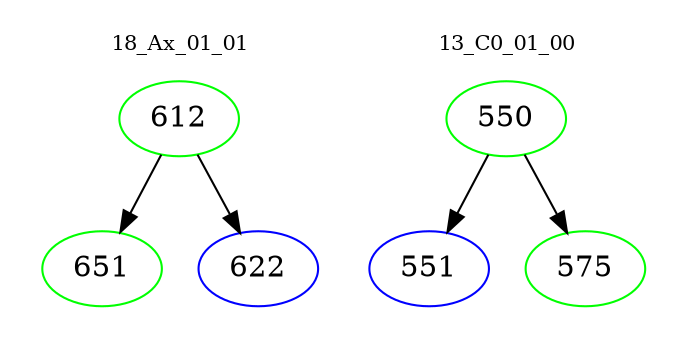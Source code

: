 digraph{
subgraph cluster_0 {
color = white
label = "18_Ax_01_01";
fontsize=10;
T0_612 [label="612", color="green"]
T0_612 -> T0_651 [color="black"]
T0_651 [label="651", color="green"]
T0_612 -> T0_622 [color="black"]
T0_622 [label="622", color="blue"]
}
subgraph cluster_1 {
color = white
label = "13_C0_01_00";
fontsize=10;
T1_550 [label="550", color="green"]
T1_550 -> T1_551 [color="black"]
T1_551 [label="551", color="blue"]
T1_550 -> T1_575 [color="black"]
T1_575 [label="575", color="green"]
}
}
